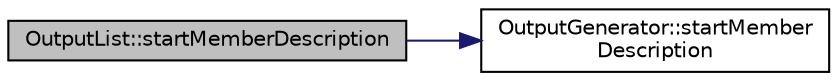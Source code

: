 digraph "OutputList::startMemberDescription"
{
 // LATEX_PDF_SIZE
  edge [fontname="Helvetica",fontsize="10",labelfontname="Helvetica",labelfontsize="10"];
  node [fontname="Helvetica",fontsize="10",shape=record];
  rankdir="LR";
  Node1 [label="OutputList::startMemberDescription",height=0.2,width=0.4,color="black", fillcolor="grey75", style="filled", fontcolor="black",tooltip=" "];
  Node1 -> Node2 [color="midnightblue",fontsize="10",style="solid"];
  Node2 [label="OutputGenerator::startMember\lDescription",height=0.2,width=0.4,color="black", fillcolor="white", style="filled",URL="$classOutputGenerator.html#ae2c562f1f8bf067f0d1ada782d47455a",tooltip=" "];
}
